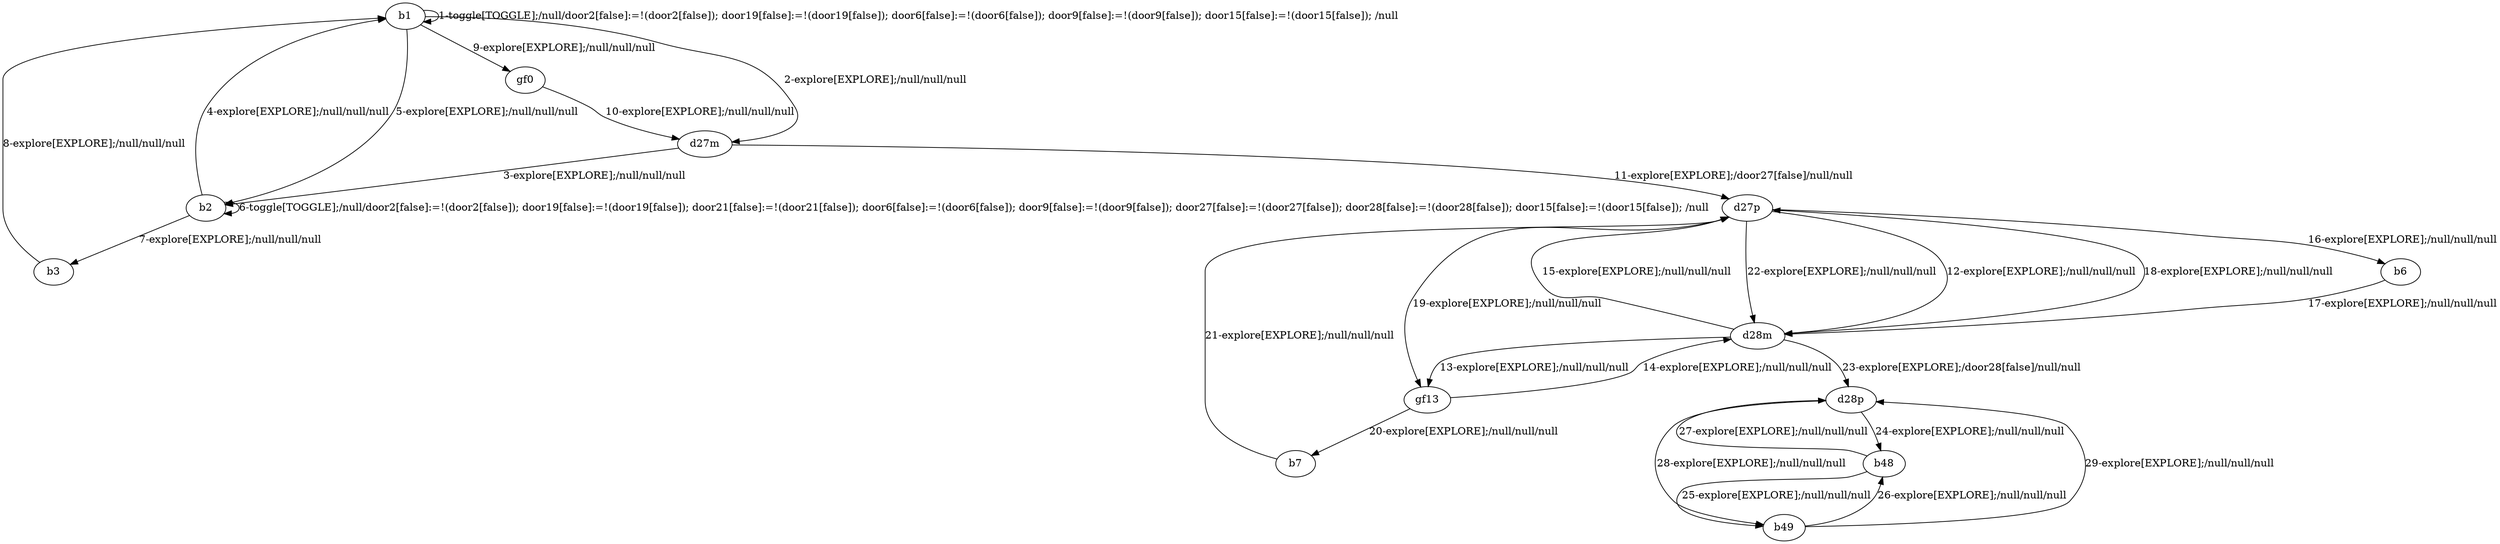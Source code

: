 # Total number of goals covered by this test: 17
# d28p --> b48
# d28m --> d27p
# d27m --> d27p
# b7 --> d27p
# b49 --> d28p
# b48 --> b49
# d27p --> gf13
# d27p --> b6
# d27p --> d28m
# d28p --> b49
# gf13 --> b7
# gf13 --> d28m
# b6 --> d28m
# b48 --> d28p
# b49 --> b48
# d28m --> gf13
# d28m --> d28p

digraph g {
"b1" -> "b1" [label = "1-toggle[TOGGLE];/null/door2[false]:=!(door2[false]); door19[false]:=!(door19[false]); door6[false]:=!(door6[false]); door9[false]:=!(door9[false]); door15[false]:=!(door15[false]); /null"];
"b1" -> "d27m" [label = "2-explore[EXPLORE];/null/null/null"];
"d27m" -> "b2" [label = "3-explore[EXPLORE];/null/null/null"];
"b2" -> "b1" [label = "4-explore[EXPLORE];/null/null/null"];
"b1" -> "b2" [label = "5-explore[EXPLORE];/null/null/null"];
"b2" -> "b2" [label = "6-toggle[TOGGLE];/null/door2[false]:=!(door2[false]); door19[false]:=!(door19[false]); door21[false]:=!(door21[false]); door6[false]:=!(door6[false]); door9[false]:=!(door9[false]); door27[false]:=!(door27[false]); door28[false]:=!(door28[false]); door15[false]:=!(door15[false]); /null"];
"b2" -> "b3" [label = "7-explore[EXPLORE];/null/null/null"];
"b3" -> "b1" [label = "8-explore[EXPLORE];/null/null/null"];
"b1" -> "gf0" [label = "9-explore[EXPLORE];/null/null/null"];
"gf0" -> "d27m" [label = "10-explore[EXPLORE];/null/null/null"];
"d27m" -> "d27p" [label = "11-explore[EXPLORE];/door27[false]/null/null"];
"d27p" -> "d28m" [label = "12-explore[EXPLORE];/null/null/null"];
"d28m" -> "gf13" [label = "13-explore[EXPLORE];/null/null/null"];
"gf13" -> "d28m" [label = "14-explore[EXPLORE];/null/null/null"];
"d28m" -> "d27p" [label = "15-explore[EXPLORE];/null/null/null"];
"d27p" -> "b6" [label = "16-explore[EXPLORE];/null/null/null"];
"b6" -> "d28m" [label = "17-explore[EXPLORE];/null/null/null"];
"d28m" -> "d27p" [label = "18-explore[EXPLORE];/null/null/null"];
"d27p" -> "gf13" [label = "19-explore[EXPLORE];/null/null/null"];
"gf13" -> "b7" [label = "20-explore[EXPLORE];/null/null/null"];
"b7" -> "d27p" [label = "21-explore[EXPLORE];/null/null/null"];
"d27p" -> "d28m" [label = "22-explore[EXPLORE];/null/null/null"];
"d28m" -> "d28p" [label = "23-explore[EXPLORE];/door28[false]/null/null"];
"d28p" -> "b48" [label = "24-explore[EXPLORE];/null/null/null"];
"b48" -> "b49" [label = "25-explore[EXPLORE];/null/null/null"];
"b49" -> "b48" [label = "26-explore[EXPLORE];/null/null/null"];
"b48" -> "d28p" [label = "27-explore[EXPLORE];/null/null/null"];
"d28p" -> "b49" [label = "28-explore[EXPLORE];/null/null/null"];
"b49" -> "d28p" [label = "29-explore[EXPLORE];/null/null/null"];
}